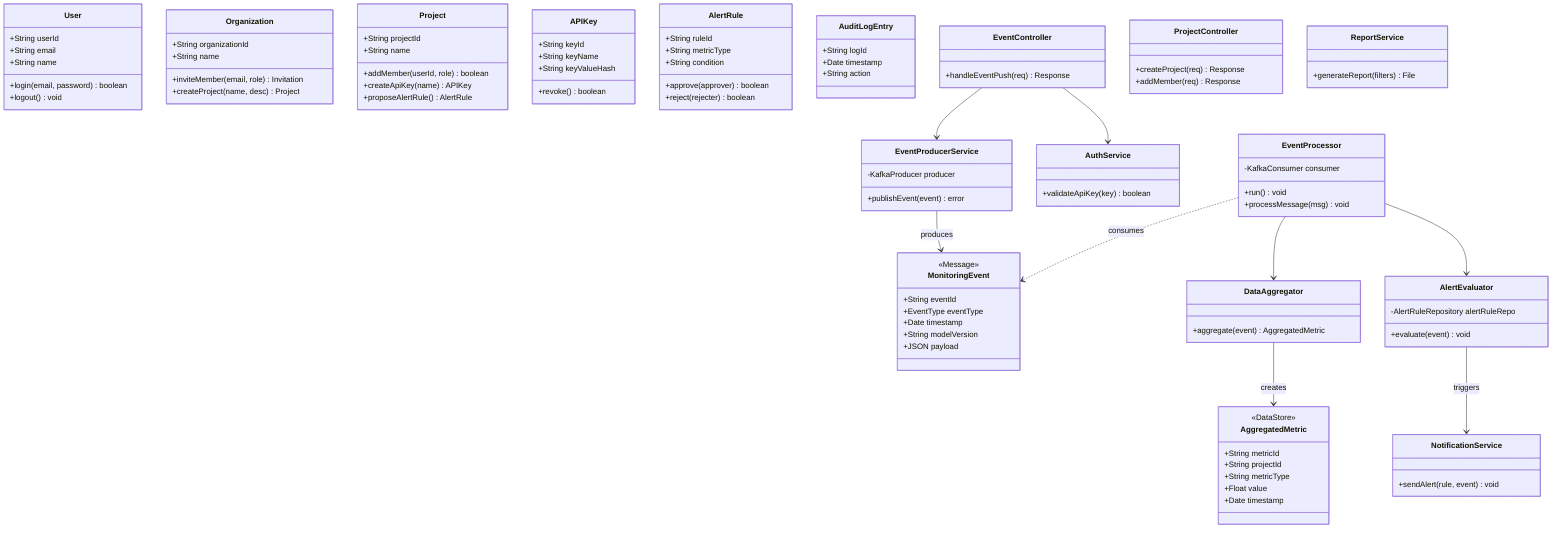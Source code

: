classDiagram
    direction TD

    %% API Server Core Models
    class User {
        +String userId
        +String email
        +String name
        +login(email, password) boolean
        +logout() void
    }
    class Organization {
        +String organizationId
        +String name
        +inviteMember(email, role) Invitation
        +createProject(name, desc) Project
    }
    class Project {
        +String projectId
        +String name
        +addMember(userId, role) boolean
        +createApiKey(name) APIKey
        +proposeAlertRule() AlertRule
    }
    class APIKey {
        +String keyId
        +String keyName
        +String keyValueHash
        +revoke() boolean
    }
    class AlertRule {
        +String ruleId
        +String metricType
        +String condition
        +approve(approver) boolean
        +reject(rejecter) boolean
    }
    class MonitoringEvent {
        <<Message>>
        +String eventId
        +EventType eventType
        +Date timestamp
        +String modelVersion
        +JSON payload
    }
    class AuditLogEntry {
        +String logId
        +Date timestamp
        +String action
    }

    %% API Server Controllers
    class EventController {
        +handleEventPush(req) Response
    }
    class ProjectController {
        +createProject(req) Response
        +addMember(req) Response
    }

    %% API Server Services
    class EventProducerService {
        -KafkaProducer producer
        +publishEvent(event) error
    }
    class AuthService {
        +validateApiKey(key) boolean
    }
    class ReportService {
        +generateReport(filters) File
    }

    %% Kafka Consumer Components
    class EventProcessor {
        -KafkaConsumer consumer
        +run() void
        +processMessage(msg) void
    }
    class DataAggregator {
        +aggregate(event) AggregatedMetric
    }
    class AlertEvaluator {
        -AlertRuleRepository alertRuleRepo
        +evaluate(event) void
    }
    class AggregatedMetric {
        <<DataStore>>
        +String metricId
        +String projectId
        +String metricType
        +Float value
        +Date timestamp
    }
    class NotificationService {
         +sendAlert(rule, event) void
    }

    %% Relationships
    EventController --> AuthService
    EventController --> EventProducerService
    EventProducerService --> MonitoringEvent : produces

    EventProcessor --> DataAggregator
    EventProcessor --> AlertEvaluator
    DataAggregator --> AggregatedMetric : creates
    AlertEvaluator --> NotificationService : triggers

    %% Cross-Server Interaction via Kafka
    EventProcessor ..> MonitoringEvent : consumes